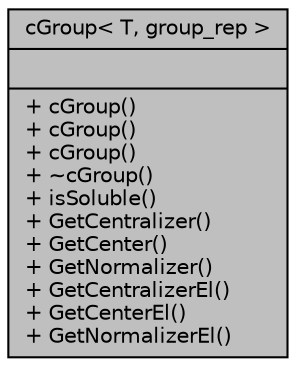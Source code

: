 digraph G
{
  edge [fontname="Helvetica",fontsize="10",labelfontname="Helvetica",labelfontsize="10"];
  node [fontname="Helvetica",fontsize="10",shape=record];
  Node1 [label="{cGroup\< T, group_rep \>\n||+ cGroup()\l+ cGroup()\l+ cGroup()\l+ ~cGroup()\l+ isSoluble()\l+ GetCentralizer()\l+ GetCenter()\l+ GetNormalizer()\l+ GetCentralizerEl()\l+ GetCenterEl()\l+ GetNormalizerEl()\l}",height=0.2,width=0.4,color="black", fillcolor="grey75", style="filled" fontcolor="black"];
}
